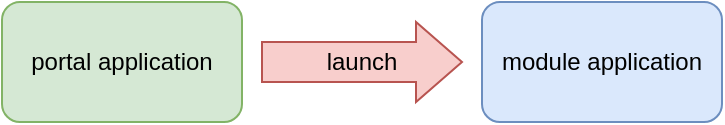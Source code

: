 <mxfile version="14.8.5" type="github">
  <diagram id="G6BNjI7axVwe6SpNbhrn" name="Page-1">
    <mxGraphModel dx="946" dy="620" grid="1" gridSize="10" guides="1" tooltips="1" connect="1" arrows="1" fold="1" page="1" pageScale="1" pageWidth="827" pageHeight="1169" math="0" shadow="0">
      <root>
        <mxCell id="0" />
        <mxCell id="1" parent="0" />
        <mxCell id="nYr-fRGJlqaklRjXVoRJ-1" value="portal application" style="rounded=1;whiteSpace=wrap;html=1;fillColor=#d5e8d4;strokeColor=#82b366;" parent="1" vertex="1">
          <mxGeometry x="80" y="40" width="120" height="60" as="geometry" />
        </mxCell>
        <mxCell id="nYr-fRGJlqaklRjXVoRJ-3" value="module application" style="rounded=1;whiteSpace=wrap;html=1;fillColor=#dae8fc;strokeColor=#6c8ebf;" parent="1" vertex="1">
          <mxGeometry x="320" y="40" width="120" height="60" as="geometry" />
        </mxCell>
        <mxCell id="nYr-fRGJlqaklRjXVoRJ-4" value="launch" style="shape=singleArrow;whiteSpace=wrap;html=1;arrowWidth=0.5;arrowSize=0.23;fillColor=#f8cecc;strokeColor=#b85450;" parent="1" vertex="1">
          <mxGeometry x="210" y="50" width="100" height="40" as="geometry" />
        </mxCell>
      </root>
    </mxGraphModel>
  </diagram>
</mxfile>
